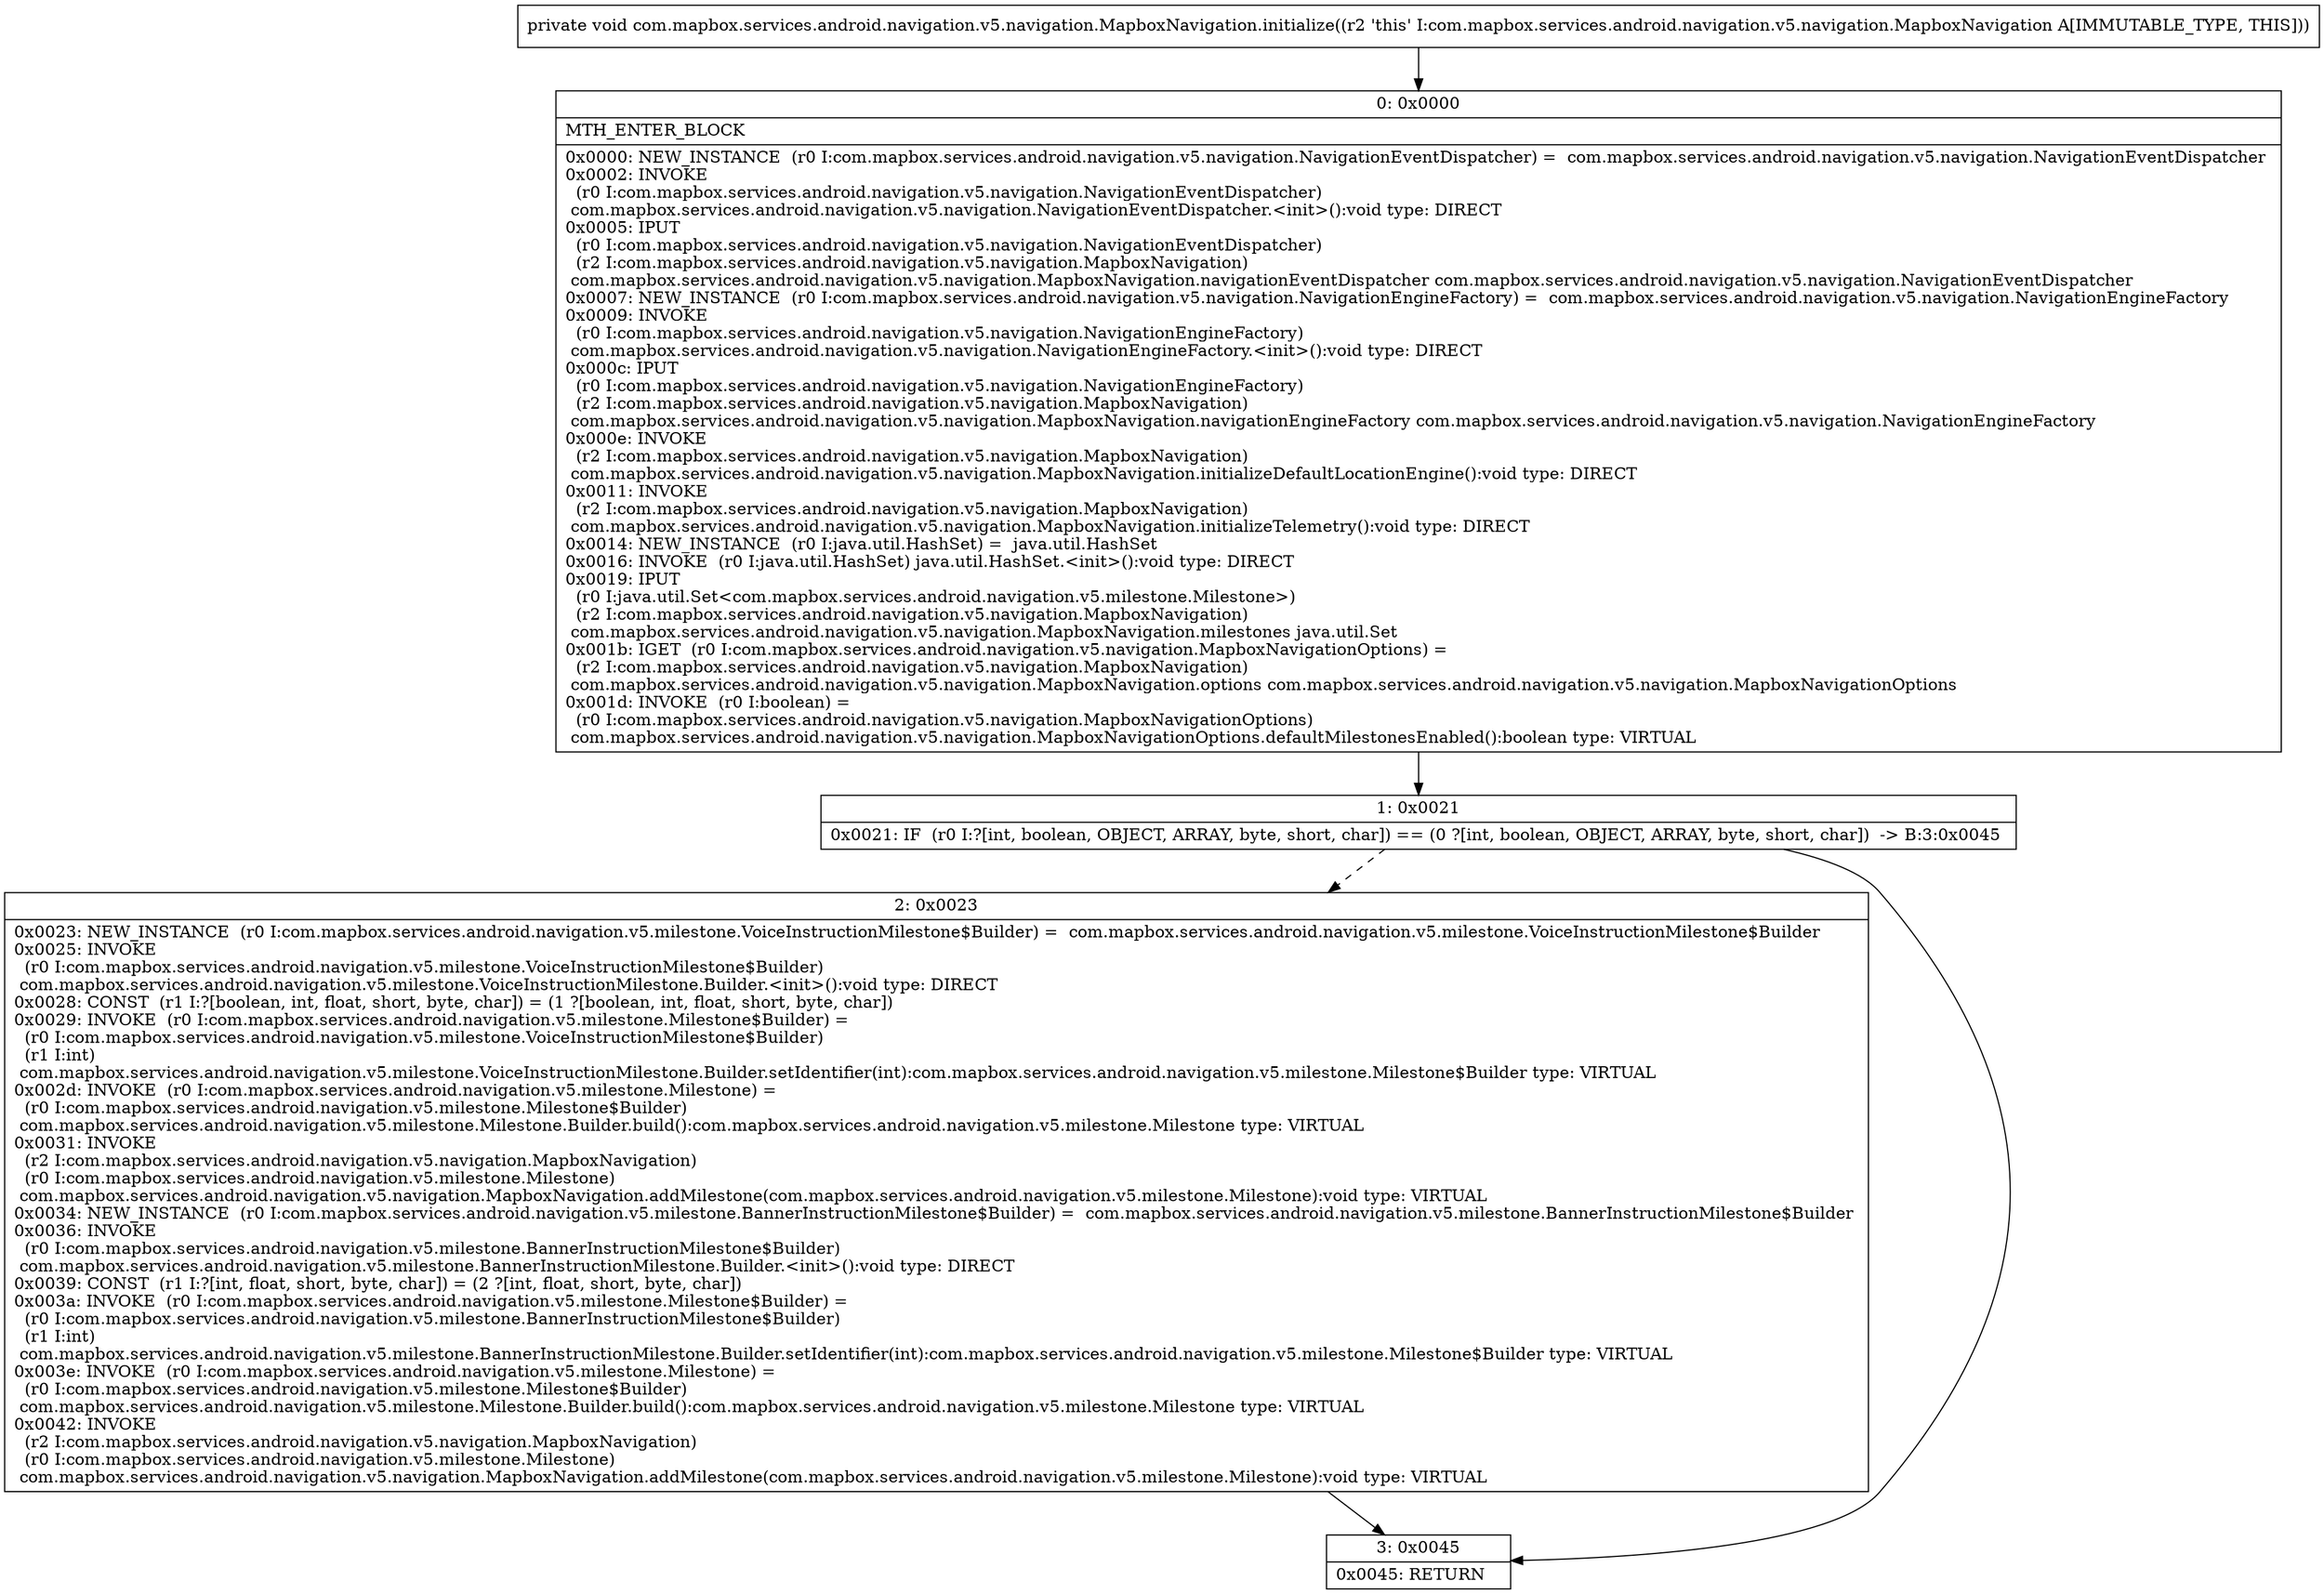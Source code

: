 digraph "CFG forcom.mapbox.services.android.navigation.v5.navigation.MapboxNavigation.initialize()V" {
Node_0 [shape=record,label="{0\:\ 0x0000|MTH_ENTER_BLOCK\l|0x0000: NEW_INSTANCE  (r0 I:com.mapbox.services.android.navigation.v5.navigation.NavigationEventDispatcher) =  com.mapbox.services.android.navigation.v5.navigation.NavigationEventDispatcher \l0x0002: INVOKE  \l  (r0 I:com.mapbox.services.android.navigation.v5.navigation.NavigationEventDispatcher)\l com.mapbox.services.android.navigation.v5.navigation.NavigationEventDispatcher.\<init\>():void type: DIRECT \l0x0005: IPUT  \l  (r0 I:com.mapbox.services.android.navigation.v5.navigation.NavigationEventDispatcher)\l  (r2 I:com.mapbox.services.android.navigation.v5.navigation.MapboxNavigation)\l com.mapbox.services.android.navigation.v5.navigation.MapboxNavigation.navigationEventDispatcher com.mapbox.services.android.navigation.v5.navigation.NavigationEventDispatcher \l0x0007: NEW_INSTANCE  (r0 I:com.mapbox.services.android.navigation.v5.navigation.NavigationEngineFactory) =  com.mapbox.services.android.navigation.v5.navigation.NavigationEngineFactory \l0x0009: INVOKE  \l  (r0 I:com.mapbox.services.android.navigation.v5.navigation.NavigationEngineFactory)\l com.mapbox.services.android.navigation.v5.navigation.NavigationEngineFactory.\<init\>():void type: DIRECT \l0x000c: IPUT  \l  (r0 I:com.mapbox.services.android.navigation.v5.navigation.NavigationEngineFactory)\l  (r2 I:com.mapbox.services.android.navigation.v5.navigation.MapboxNavigation)\l com.mapbox.services.android.navigation.v5.navigation.MapboxNavigation.navigationEngineFactory com.mapbox.services.android.navigation.v5.navigation.NavigationEngineFactory \l0x000e: INVOKE  \l  (r2 I:com.mapbox.services.android.navigation.v5.navigation.MapboxNavigation)\l com.mapbox.services.android.navigation.v5.navigation.MapboxNavigation.initializeDefaultLocationEngine():void type: DIRECT \l0x0011: INVOKE  \l  (r2 I:com.mapbox.services.android.navigation.v5.navigation.MapboxNavigation)\l com.mapbox.services.android.navigation.v5.navigation.MapboxNavigation.initializeTelemetry():void type: DIRECT \l0x0014: NEW_INSTANCE  (r0 I:java.util.HashSet) =  java.util.HashSet \l0x0016: INVOKE  (r0 I:java.util.HashSet) java.util.HashSet.\<init\>():void type: DIRECT \l0x0019: IPUT  \l  (r0 I:java.util.Set\<com.mapbox.services.android.navigation.v5.milestone.Milestone\>)\l  (r2 I:com.mapbox.services.android.navigation.v5.navigation.MapboxNavigation)\l com.mapbox.services.android.navigation.v5.navigation.MapboxNavigation.milestones java.util.Set \l0x001b: IGET  (r0 I:com.mapbox.services.android.navigation.v5.navigation.MapboxNavigationOptions) = \l  (r2 I:com.mapbox.services.android.navigation.v5.navigation.MapboxNavigation)\l com.mapbox.services.android.navigation.v5.navigation.MapboxNavigation.options com.mapbox.services.android.navigation.v5.navigation.MapboxNavigationOptions \l0x001d: INVOKE  (r0 I:boolean) = \l  (r0 I:com.mapbox.services.android.navigation.v5.navigation.MapboxNavigationOptions)\l com.mapbox.services.android.navigation.v5.navigation.MapboxNavigationOptions.defaultMilestonesEnabled():boolean type: VIRTUAL \l}"];
Node_1 [shape=record,label="{1\:\ 0x0021|0x0021: IF  (r0 I:?[int, boolean, OBJECT, ARRAY, byte, short, char]) == (0 ?[int, boolean, OBJECT, ARRAY, byte, short, char])  \-\> B:3:0x0045 \l}"];
Node_2 [shape=record,label="{2\:\ 0x0023|0x0023: NEW_INSTANCE  (r0 I:com.mapbox.services.android.navigation.v5.milestone.VoiceInstructionMilestone$Builder) =  com.mapbox.services.android.navigation.v5.milestone.VoiceInstructionMilestone$Builder \l0x0025: INVOKE  \l  (r0 I:com.mapbox.services.android.navigation.v5.milestone.VoiceInstructionMilestone$Builder)\l com.mapbox.services.android.navigation.v5.milestone.VoiceInstructionMilestone.Builder.\<init\>():void type: DIRECT \l0x0028: CONST  (r1 I:?[boolean, int, float, short, byte, char]) = (1 ?[boolean, int, float, short, byte, char]) \l0x0029: INVOKE  (r0 I:com.mapbox.services.android.navigation.v5.milestone.Milestone$Builder) = \l  (r0 I:com.mapbox.services.android.navigation.v5.milestone.VoiceInstructionMilestone$Builder)\l  (r1 I:int)\l com.mapbox.services.android.navigation.v5.milestone.VoiceInstructionMilestone.Builder.setIdentifier(int):com.mapbox.services.android.navigation.v5.milestone.Milestone$Builder type: VIRTUAL \l0x002d: INVOKE  (r0 I:com.mapbox.services.android.navigation.v5.milestone.Milestone) = \l  (r0 I:com.mapbox.services.android.navigation.v5.milestone.Milestone$Builder)\l com.mapbox.services.android.navigation.v5.milestone.Milestone.Builder.build():com.mapbox.services.android.navigation.v5.milestone.Milestone type: VIRTUAL \l0x0031: INVOKE  \l  (r2 I:com.mapbox.services.android.navigation.v5.navigation.MapboxNavigation)\l  (r0 I:com.mapbox.services.android.navigation.v5.milestone.Milestone)\l com.mapbox.services.android.navigation.v5.navigation.MapboxNavigation.addMilestone(com.mapbox.services.android.navigation.v5.milestone.Milestone):void type: VIRTUAL \l0x0034: NEW_INSTANCE  (r0 I:com.mapbox.services.android.navigation.v5.milestone.BannerInstructionMilestone$Builder) =  com.mapbox.services.android.navigation.v5.milestone.BannerInstructionMilestone$Builder \l0x0036: INVOKE  \l  (r0 I:com.mapbox.services.android.navigation.v5.milestone.BannerInstructionMilestone$Builder)\l com.mapbox.services.android.navigation.v5.milestone.BannerInstructionMilestone.Builder.\<init\>():void type: DIRECT \l0x0039: CONST  (r1 I:?[int, float, short, byte, char]) = (2 ?[int, float, short, byte, char]) \l0x003a: INVOKE  (r0 I:com.mapbox.services.android.navigation.v5.milestone.Milestone$Builder) = \l  (r0 I:com.mapbox.services.android.navigation.v5.milestone.BannerInstructionMilestone$Builder)\l  (r1 I:int)\l com.mapbox.services.android.navigation.v5.milestone.BannerInstructionMilestone.Builder.setIdentifier(int):com.mapbox.services.android.navigation.v5.milestone.Milestone$Builder type: VIRTUAL \l0x003e: INVOKE  (r0 I:com.mapbox.services.android.navigation.v5.milestone.Milestone) = \l  (r0 I:com.mapbox.services.android.navigation.v5.milestone.Milestone$Builder)\l com.mapbox.services.android.navigation.v5.milestone.Milestone.Builder.build():com.mapbox.services.android.navigation.v5.milestone.Milestone type: VIRTUAL \l0x0042: INVOKE  \l  (r2 I:com.mapbox.services.android.navigation.v5.navigation.MapboxNavigation)\l  (r0 I:com.mapbox.services.android.navigation.v5.milestone.Milestone)\l com.mapbox.services.android.navigation.v5.navigation.MapboxNavigation.addMilestone(com.mapbox.services.android.navigation.v5.milestone.Milestone):void type: VIRTUAL \l}"];
Node_3 [shape=record,label="{3\:\ 0x0045|0x0045: RETURN   \l}"];
MethodNode[shape=record,label="{private void com.mapbox.services.android.navigation.v5.navigation.MapboxNavigation.initialize((r2 'this' I:com.mapbox.services.android.navigation.v5.navigation.MapboxNavigation A[IMMUTABLE_TYPE, THIS])) }"];
MethodNode -> Node_0;
Node_0 -> Node_1;
Node_1 -> Node_2[style=dashed];
Node_1 -> Node_3;
Node_2 -> Node_3;
}

